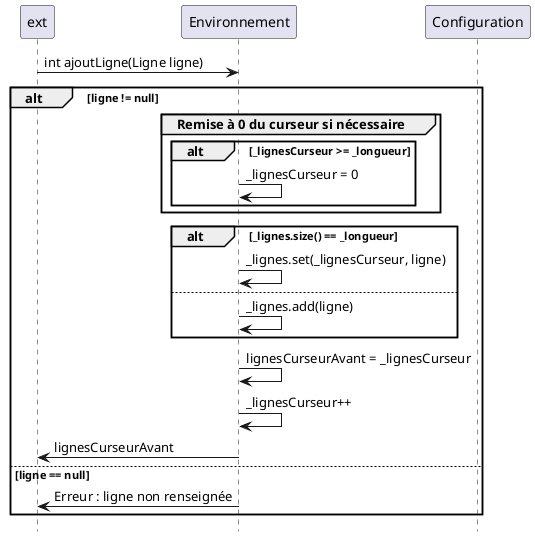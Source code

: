 @startuml
hide footbox

participant ext
participant Environnement
participant Configuration

ext -> Environnement : int ajoutLigne(Ligne ligne)

alt ligne != null
    group Remise à 0 du curseur si nécessaire
        alt _lignesCurseur >= _longueur
            Environnement -> Environnement : _lignesCurseur = 0
        end
    end

    alt _lignes.size() == _longueur
        Environnement -> Environnement : _lignes.set(_lignesCurseur, ligne)
    else
        Environnement -> Environnement : _lignes.add(ligne)
    end
    Environnement -> Environnement : lignesCurseurAvant = _lignesCurseur
    Environnement -> Environnement : _lignesCurseur++

    ext <- Environnement : lignesCurseurAvant
else ligne == null
    ext <- Environnement : Erreur : ligne non renseignée
end



@enduml